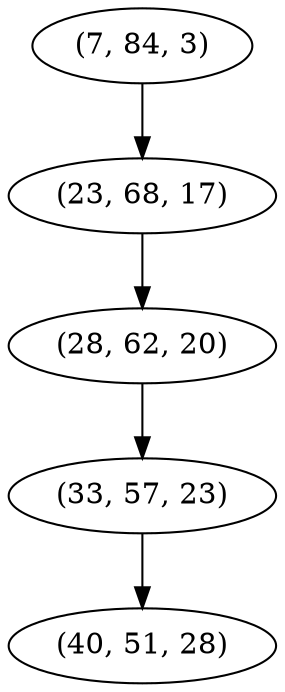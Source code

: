 digraph tree {
    "(7, 84, 3)";
    "(23, 68, 17)";
    "(28, 62, 20)";
    "(33, 57, 23)";
    "(40, 51, 28)";
    "(7, 84, 3)" -> "(23, 68, 17)";
    "(23, 68, 17)" -> "(28, 62, 20)";
    "(28, 62, 20)" -> "(33, 57, 23)";
    "(33, 57, 23)" -> "(40, 51, 28)";
}

